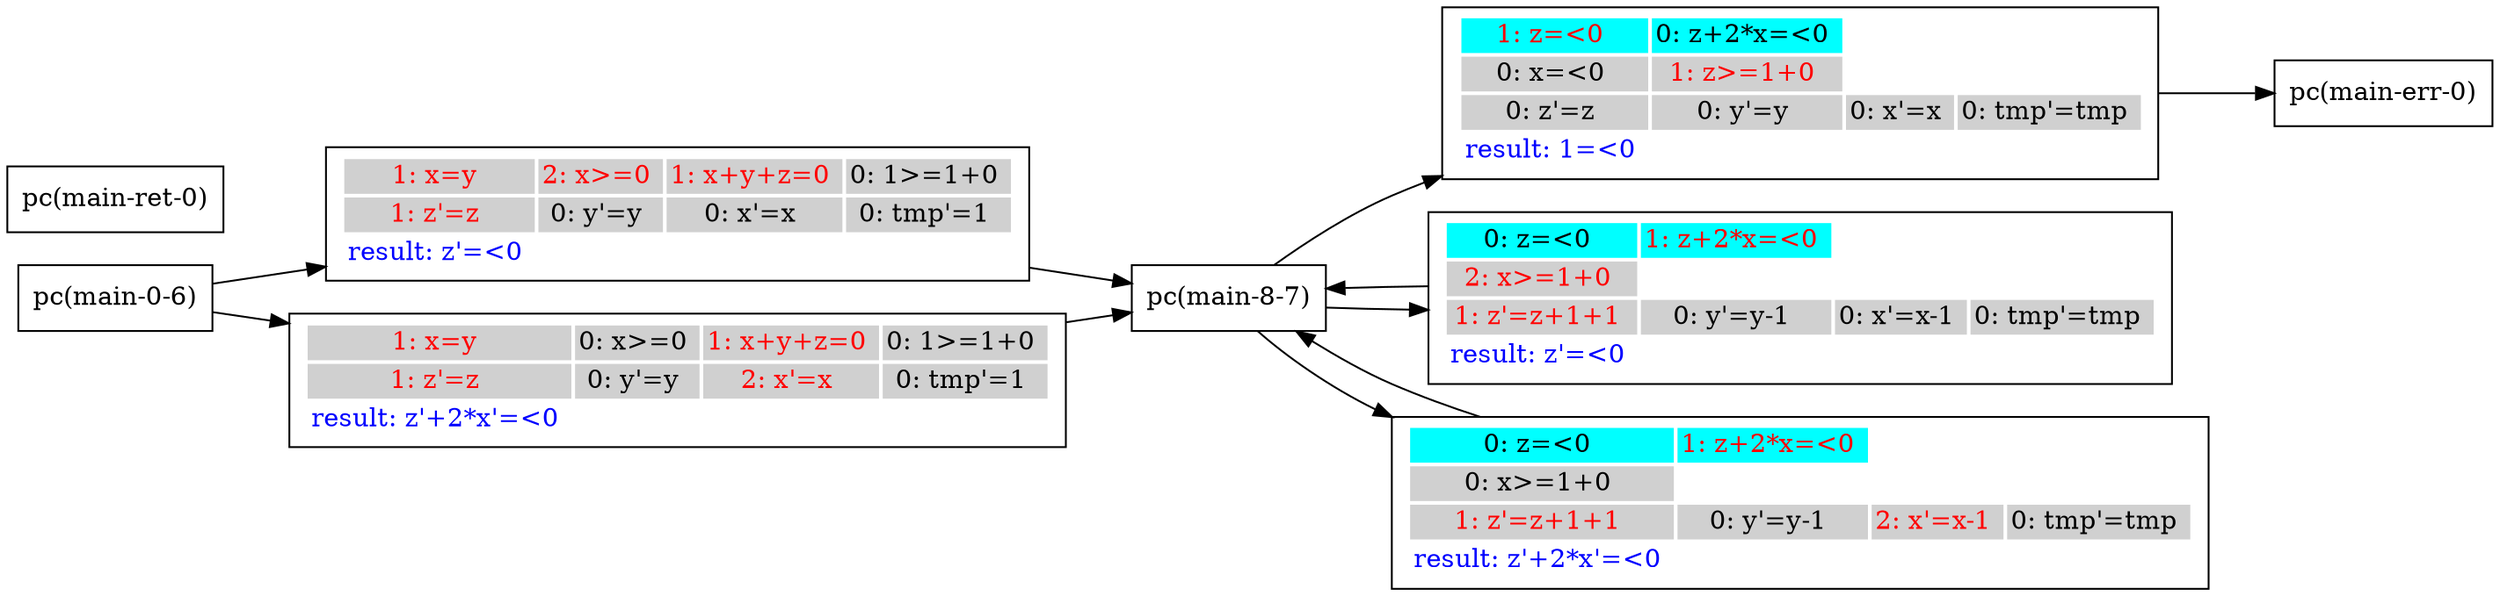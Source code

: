 digraph G {
 rankdir=LR 
 node [shape=box]
N1 [label="pc(main-0-6)"];
N3 [label="pc(main-8-7)"];
N5 [label="pc(main-err-0)"];
N7 [label="pc(main-ret-0)"];
N3 -> A1A0 ;
A1A0 -> N5 ;
A1A0 [ label=<<TABLE border="0"><TR><TD bgcolor = "#00FFFF"><FONT COLOR="red">1: z=&#060;0 </FONT></TD><TD bgcolor = "#00FFFF"><FONT COLOR="black">0: z+2*x=&#060;0 </FONT></TD></TR><TR><TD bgcolor = "#D0D0D0"><FONT COLOR="black">0: x=&#060;0 </FONT></TD><TD bgcolor = "#D0D0D0"><FONT COLOR="red">1: z&#062;=1+0 </FONT></TD></TR><TR><TD bgcolor = "#D0D0D0"><FONT COLOR="black">0: z'=z </FONT></TD><TD bgcolor = "#D0D0D0"><FONT COLOR="black">0: y'=y </FONT></TD><TD bgcolor = "#D0D0D0"><FONT COLOR="black">0: x'=x </FONT></TD><TD bgcolor = "#D0D0D0"><FONT COLOR="black">0: tmp'=tmp </FONT></TD></TR><TR><TD bgcolor = "white"><FONT COLOR="blue">result: 1=&#060;0 </FONT></TD></TR></TABLE>>];
N3 -> A2A0 ;
A2A0 -> N3 ;
A2A0 [ label=<<TABLE border="0"><TR><TD bgcolor = "#00FFFF"><FONT COLOR="black">0: z=&#060;0 </FONT></TD><TD bgcolor = "#00FFFF"><FONT COLOR="red">1: z+2*x=&#060;0 </FONT></TD></TR><TR><TD bgcolor = "#D0D0D0"><FONT COLOR="red">2: x&#062;=1+0 </FONT></TD></TR><TR><TD bgcolor = "#D0D0D0"><FONT COLOR="red">1: z'=z+1+1 </FONT></TD><TD bgcolor = "#D0D0D0"><FONT COLOR="black">0: y'=y-1 </FONT></TD><TD bgcolor = "#D0D0D0"><FONT COLOR="black">0: x'=x-1 </FONT></TD><TD bgcolor = "#D0D0D0"><FONT COLOR="black">0: tmp'=tmp </FONT></TD></TR><TR><TD bgcolor = "white"><FONT COLOR="blue">result: z'=&#060;0 </FONT></TD></TR></TABLE>>];
N3 -> A2A1 ;
A2A1 -> N3 ;
A2A1 [ label=<<TABLE border="0"><TR><TD bgcolor = "#00FFFF"><FONT COLOR="black">0: z=&#060;0 </FONT></TD><TD bgcolor = "#00FFFF"><FONT COLOR="red">1: z+2*x=&#060;0 </FONT></TD></TR><TR><TD bgcolor = "#D0D0D0"><FONT COLOR="black">0: x&#062;=1+0 </FONT></TD></TR><TR><TD bgcolor = "#D0D0D0"><FONT COLOR="red">1: z'=z+1+1 </FONT></TD><TD bgcolor = "#D0D0D0"><FONT COLOR="black">0: y'=y-1 </FONT></TD><TD bgcolor = "#D0D0D0"><FONT COLOR="red">2: x'=x-1 </FONT></TD><TD bgcolor = "#D0D0D0"><FONT COLOR="black">0: tmp'=tmp </FONT></TD></TR><TR><TD bgcolor = "white"><FONT COLOR="blue">result: z'+2*x'=&#060;0 </FONT></TD></TR></TABLE>>];
N1 -> A3A0 ;
A3A0 -> N3 ;
A3A0 [ label=<<TABLE border="0"><TR><TD bgcolor = "#D0D0D0"><FONT COLOR="red">1: x=y </FONT></TD><TD bgcolor = "#D0D0D0"><FONT COLOR="red">2: x&#062;=0 </FONT></TD><TD bgcolor = "#D0D0D0"><FONT COLOR="red">1: x+y+z=0 </FONT></TD><TD bgcolor = "#D0D0D0"><FONT COLOR="black">0: 1&#062;=1+0 </FONT></TD></TR><TR><TD bgcolor = "#D0D0D0"><FONT COLOR="red">1: z'=z </FONT></TD><TD bgcolor = "#D0D0D0"><FONT COLOR="black">0: y'=y </FONT></TD><TD bgcolor = "#D0D0D0"><FONT COLOR="black">0: x'=x </FONT></TD><TD bgcolor = "#D0D0D0"><FONT COLOR="black">0: tmp'=1 </FONT></TD></TR><TR><TD bgcolor = "white"><FONT COLOR="blue">result: z'=&#060;0 </FONT></TD></TR></TABLE>>];
N1 -> A3A1 ;
A3A1 -> N3 ;
A3A1 [ label=<<TABLE border="0"><TR><TD bgcolor = "#D0D0D0"><FONT COLOR="red">1: x=y </FONT></TD><TD bgcolor = "#D0D0D0"><FONT COLOR="black">0: x&#062;=0 </FONT></TD><TD bgcolor = "#D0D0D0"><FONT COLOR="red">1: x+y+z=0 </FONT></TD><TD bgcolor = "#D0D0D0"><FONT COLOR="black">0: 1&#062;=1+0 </FONT></TD></TR><TR><TD bgcolor = "#D0D0D0"><FONT COLOR="red">1: z'=z </FONT></TD><TD bgcolor = "#D0D0D0"><FONT COLOR="black">0: y'=y </FONT></TD><TD bgcolor = "#D0D0D0"><FONT COLOR="red">2: x'=x </FONT></TD><TD bgcolor = "#D0D0D0"><FONT COLOR="black">0: tmp'=1 </FONT></TD></TR><TR><TD bgcolor = "white"><FONT COLOR="blue">result: z'+2*x'=&#060;0 </FONT></TD></TR></TABLE>>];
}
